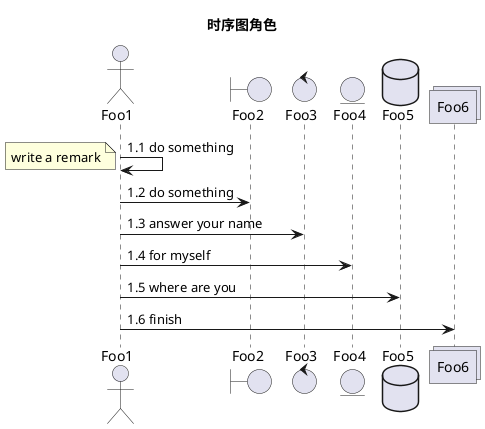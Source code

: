 时序图角色可以分为: actor, boundary, control, entity, database，每种角色呈现的图形也是不一样的
@startuml
title : 时序图角色
actor Foo1
boundary Foo2
control Foo3
entity Foo4
database Foo5
collections Foo6

Foo1->Foo1 : 1.1 do something
note left : write a remark
Foo1->Foo2 : 1.2 do something
Foo1->Foo3 : 1.3 answer your name
Foo1->Foo4 : 1.4 for myself
Foo1->Foo5 : 1.5 where are you
Foo1->Foo6 : 1.6 finish


@enduml